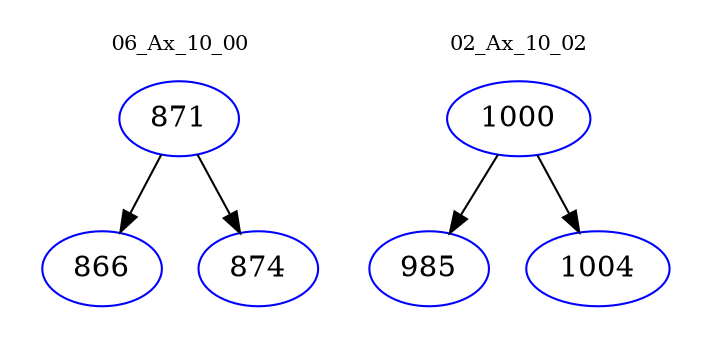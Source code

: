 digraph{
subgraph cluster_0 {
color = white
label = "06_Ax_10_00";
fontsize=10;
T0_871 [label="871", color="blue"]
T0_871 -> T0_866 [color="black"]
T0_866 [label="866", color="blue"]
T0_871 -> T0_874 [color="black"]
T0_874 [label="874", color="blue"]
}
subgraph cluster_1 {
color = white
label = "02_Ax_10_02";
fontsize=10;
T1_1000 [label="1000", color="blue"]
T1_1000 -> T1_985 [color="black"]
T1_985 [label="985", color="blue"]
T1_1000 -> T1_1004 [color="black"]
T1_1004 [label="1004", color="blue"]
}
}
